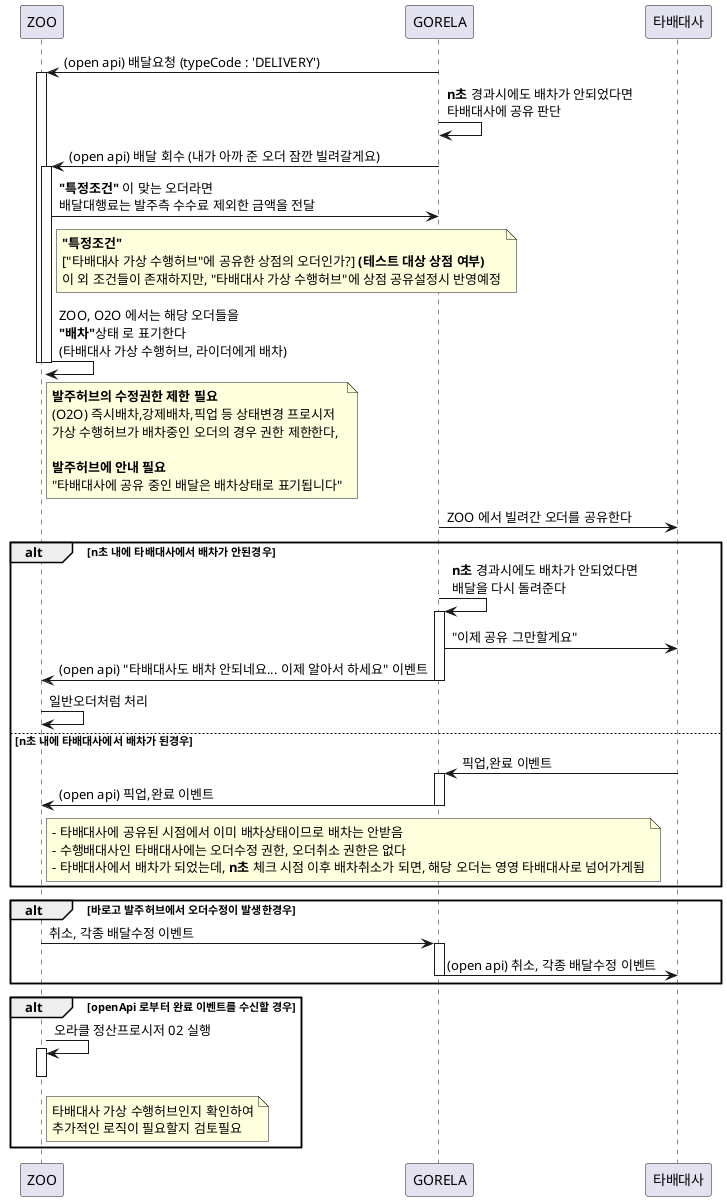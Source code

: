 @startuml
participant ZOO as ZOO
participant GORELA as GORELA
participant 타배대사 as 타배대사

GORELA -> ZOO ++ : (open api) 배달요청 (typeCode : 'DELIVERY')
GORELA -> GORELA : **n초** 경과시에도 배차가 안되었다면\n타배대사에 공유 판단
GORELA -> ZOO ++ : (open api) 배달 회수 (내가 아까 준 오더 잠깐 빌려갈게요)
ZOO -> GORELA : **"특정조건"** 이 맞는 오더라면\n배달대행료는 발주측 수수료 제외한 금액을 전달
note right of ZOO
    **"특정조건"**
    ["타배대사 가상 수행허브"에 공유한 상점의 오더인가?] **(테스트 대상 상점 여부)**
    이 외 조건들이 존재하지만, "타배대사 가상 수행허브"에 상점 공유설정시 반영예정
end note

ZOO -> ZOO : ZOO, O2O 에서는 해당 오더들을\n**"배차"**상태 로 표기한다\n(타배대사 가상 수행허브, 라이더에게 배차)
deactivate

note right of ZOO
      **발주허브의 수정권한 제한 필요**
      (O2O) 즉시배차,강제배차,픽업 등 상태변경 프로시저
      가상 수행허브가 배차중인 오더의 경우 권한 제한한다, 
      
      **발주허브에 안내 필요**
      "타배대사에 공유 중인 배달은 배차상태로 표기됩니다"
end note
deactivate ZOO

GORELA -> 타배대사 : ZOO 에서 빌려간 오더를 공유한다

alt **n초** 내에 타배대사에서 배차가 안된경우
    GORELA -> GORELA ++ : **n초** 경과시에도 배차가 안되었다면\n배달을 다시 돌려준다
    GORELA -> 타배대사 : "이제 공유 그만할게요"
    GORELA -> ZOO : (open api) "타배대사도 배차 안되네요... 이제 알아서 하세요" 이벤트
    deactivate
    ZOO -> ZOO : 일반오더처럼 처리
else **n초** 내에 타배대사에서 배차가 된경우
    타배대사 -> GORELA ++ : 픽업,완료 이벤트
    GORELA -> ZOO : (open api) 픽업,완료 이벤트
    note right of ZOO
      - 타배대사에 공유된 시점에서 이미 배차상태이므로 배차는 안받음
      - 수행배대사인 타배대사에는 오더수정 권한, 오더취소 권한은 없다
      - 타배대사에서 배차가 되었는데, **n초** 체크 시점 이후 배차취소가 되면, 해당 오더는 영영 타배대사로 넘어가게됨
    end note
    deactivate GORELA
end

alt 바로고 발주허브에서 오더수정이 발생한경우
    ZOO -> GORELA ++ : 취소, 각종 배달수정 이벤트
    GORELA -> 타배대사 : (open api) 취소, 각종 배달수정 이벤트
    deactivate
end

alt openApi 로부터 완료 이벤트를 수신할 경우
    ZOO -> ZOO ++ : 오라클 정산프로시저 02 실행
    note right of ZOO
        타배대사 가상 수행허브인지 확인하여
        추가적인 로직이 필요할지 검토필요
    end note
deactivate
end



